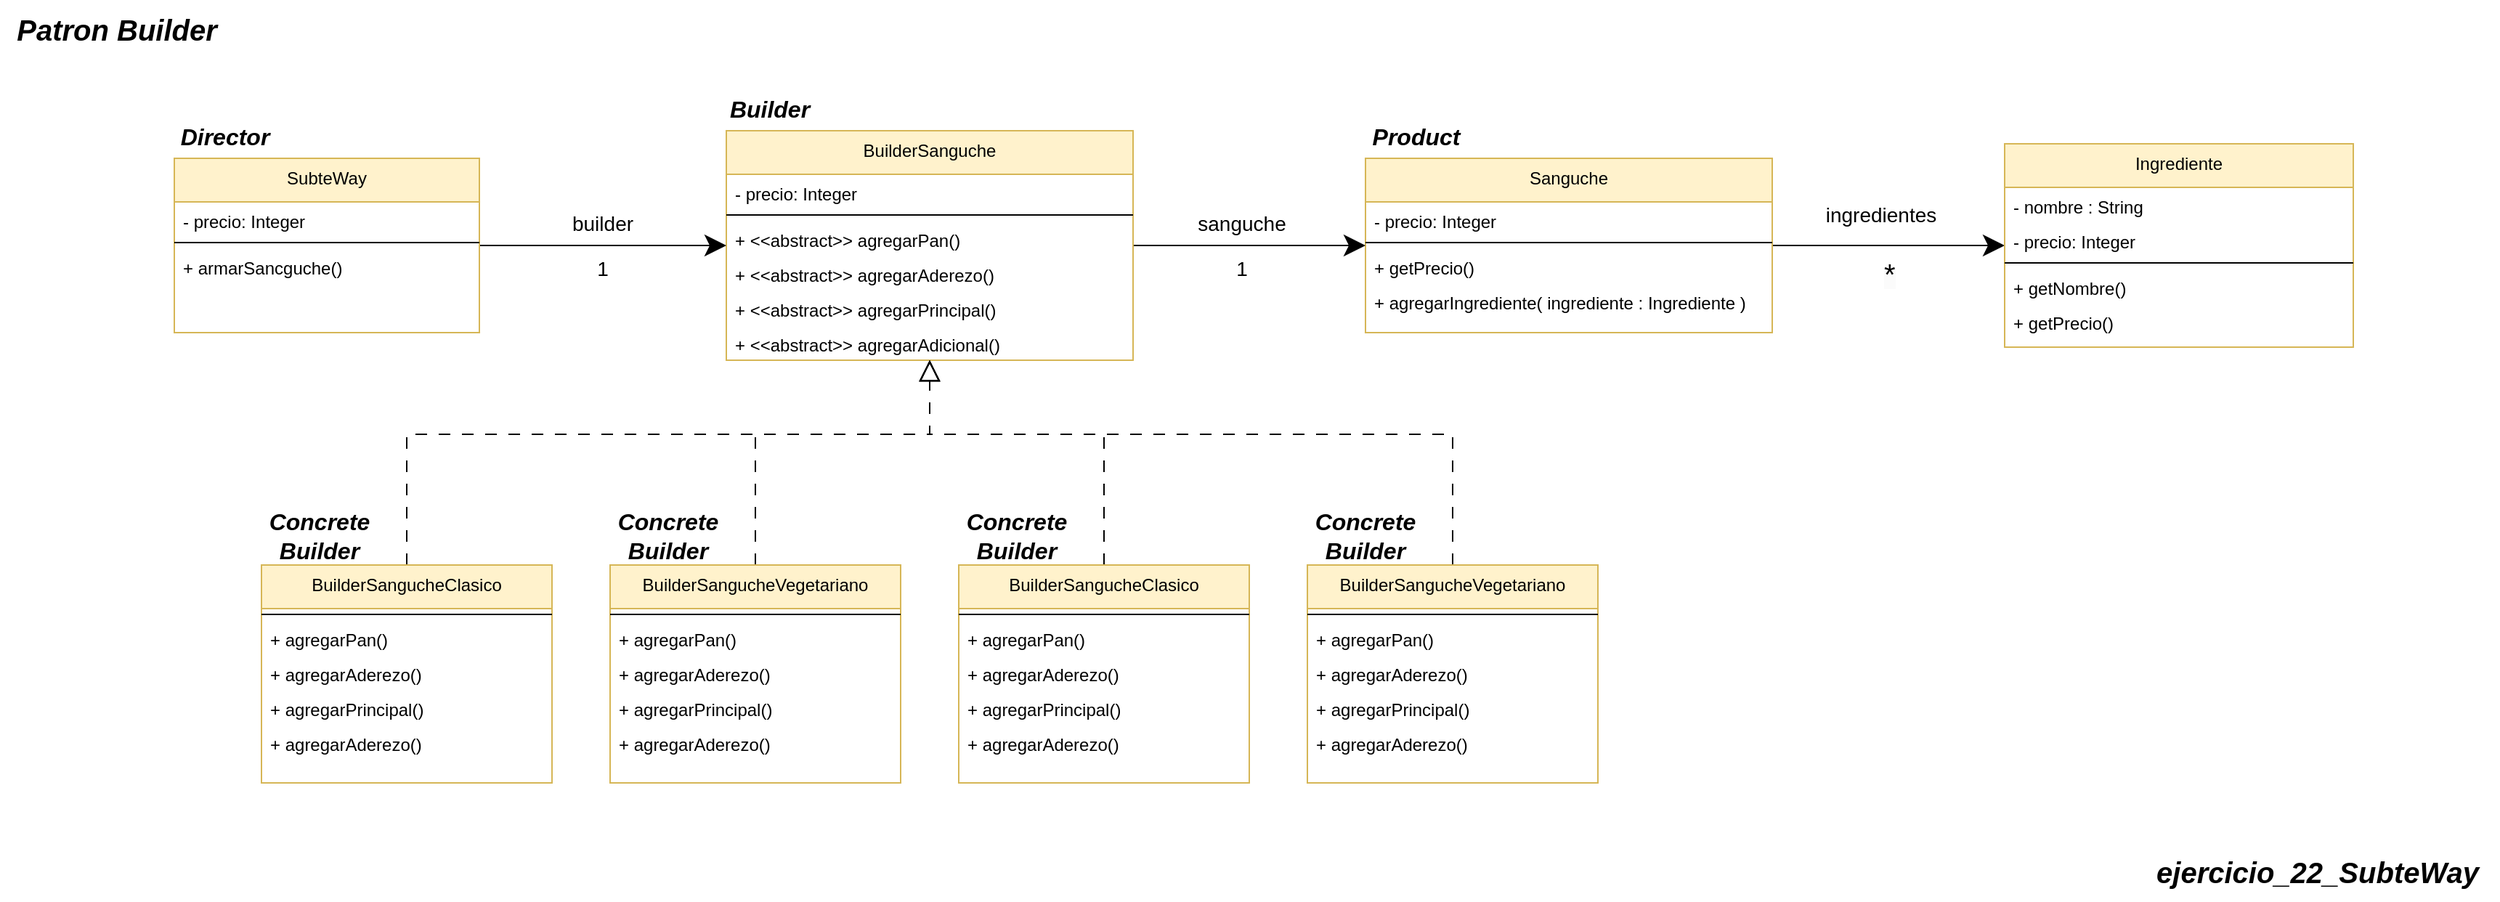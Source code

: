 <mxfile version="24.6.2" type="google">
  <diagram name="Page-1" id="5Fe1bXy7XkO1AJ4PdxeW">
    <mxGraphModel grid="1" page="1" gridSize="10" guides="1" tooltips="1" connect="1" arrows="1" fold="1" pageScale="1" pageWidth="850" pageHeight="1100" math="0" shadow="0">
      <root>
        <mxCell id="0" />
        <mxCell id="1" parent="0" />
        <mxCell id="X2My_VXnu280A-JcJ-9s-1" value="&lt;b style=&quot;&quot;&gt;&lt;i&gt;&lt;font style=&quot;font-size: 20px;&quot;&gt;Patron Builder&lt;/font&gt;&lt;/i&gt;&lt;/b&gt;" style="text;html=1;align=center;verticalAlign=middle;resizable=0;points=[];autosize=1;strokeColor=none;fillColor=none;" vertex="1" parent="1">
          <mxGeometry x="-960" y="-3400" width="160" height="40" as="geometry" />
        </mxCell>
        <mxCell id="X2My_VXnu280A-JcJ-9s-2" value="&lt;span style=&quot;font-size: 20px;&quot;&gt;&lt;b&gt;&lt;i&gt;ejercicio_22_SubteWay&lt;/i&gt;&lt;/b&gt;&lt;/span&gt;" style="text;html=1;align=center;verticalAlign=middle;resizable=0;points=[];autosize=1;strokeColor=none;fillColor=none;" vertex="1" parent="1">
          <mxGeometry x="510" y="-2820" width="250" height="40" as="geometry" />
        </mxCell>
        <mxCell id="X2My_VXnu280A-JcJ-9s-106" style="edgeStyle=orthogonalEdgeStyle;rounded=0;orthogonalLoop=1;jettySize=auto;html=1;endSize=12;startSize=12;" edge="1" parent="1" source="X2My_VXnu280A-JcJ-9s-69" target="X2My_VXnu280A-JcJ-9s-97">
          <mxGeometry relative="1" as="geometry" />
        </mxCell>
        <mxCell id="X2My_VXnu280A-JcJ-9s-69" value="Sanguche" style="swimlane;fontStyle=0;align=center;verticalAlign=top;childLayout=stackLayout;horizontal=1;startSize=30;horizontalStack=0;resizeParent=1;resizeLast=0;collapsible=1;marginBottom=0;rounded=0;shadow=0;strokeWidth=1;fillColor=#fff2cc;strokeColor=#d6b656;" vertex="1" parent="1">
          <mxGeometry x="-20" y="-3291" width="280" height="120" as="geometry">
            <mxRectangle x="110" y="-20" width="160" height="26" as="alternateBounds" />
          </mxGeometry>
        </mxCell>
        <mxCell id="X2My_VXnu280A-JcJ-9s-70" value="- precio: Integer" style="text;align=left;verticalAlign=top;spacingLeft=4;spacingRight=4;overflow=hidden;rotatable=0;points=[[0,0.5],[1,0.5]];portConstraint=eastwest;rounded=0;shadow=0;html=0;" vertex="1" parent="X2My_VXnu280A-JcJ-9s-69">
          <mxGeometry y="30" width="280" height="24" as="geometry" />
        </mxCell>
        <mxCell id="X2My_VXnu280A-JcJ-9s-71" value="" style="line;html=1;strokeWidth=1;align=left;verticalAlign=middle;spacingTop=-1;spacingLeft=3;spacingRight=3;rotatable=0;labelPosition=right;points=[];portConstraint=eastwest;" vertex="1" parent="X2My_VXnu280A-JcJ-9s-69">
          <mxGeometry y="54" width="280" height="8" as="geometry" />
        </mxCell>
        <mxCell id="X2My_VXnu280A-JcJ-9s-72" value="+ getPrecio()" style="text;align=left;verticalAlign=top;spacingLeft=4;spacingRight=4;overflow=hidden;rotatable=0;points=[[0,0.5],[1,0.5]];portConstraint=eastwest;rounded=0;shadow=0;html=0;" vertex="1" parent="X2My_VXnu280A-JcJ-9s-69">
          <mxGeometry y="62" width="280" height="24" as="geometry" />
        </mxCell>
        <mxCell id="X2My_VXnu280A-JcJ-9s-74" value="+ agregarIngrediente( ingrediente : Ingrediente )" style="text;align=left;verticalAlign=top;spacingLeft=4;spacingRight=4;overflow=hidden;rotatable=0;points=[[0,0.5],[1,0.5]];portConstraint=eastwest;rounded=0;shadow=0;html=0;" vertex="1" parent="X2My_VXnu280A-JcJ-9s-69">
          <mxGeometry y="86" width="280" height="24" as="geometry" />
        </mxCell>
        <mxCell id="X2My_VXnu280A-JcJ-9s-97" value="Ingrediente" style="swimlane;fontStyle=0;align=center;verticalAlign=top;childLayout=stackLayout;horizontal=1;startSize=30;horizontalStack=0;resizeParent=1;resizeLast=0;collapsible=1;marginBottom=0;rounded=0;shadow=0;strokeWidth=1;fillColor=#fff2cc;strokeColor=#d6b656;" vertex="1" parent="1">
          <mxGeometry x="420" y="-3301" width="240" height="140" as="geometry">
            <mxRectangle x="110" y="-20" width="160" height="26" as="alternateBounds" />
          </mxGeometry>
        </mxCell>
        <mxCell id="X2My_VXnu280A-JcJ-9s-103" value="- nombre : String" style="text;align=left;verticalAlign=top;spacingLeft=4;spacingRight=4;overflow=hidden;rotatable=0;points=[[0,0.5],[1,0.5]];portConstraint=eastwest;rounded=0;shadow=0;html=0;" vertex="1" parent="X2My_VXnu280A-JcJ-9s-97">
          <mxGeometry y="30" width="240" height="24" as="geometry" />
        </mxCell>
        <mxCell id="X2My_VXnu280A-JcJ-9s-102" value="- precio: Integer" style="text;align=left;verticalAlign=top;spacingLeft=4;spacingRight=4;overflow=hidden;rotatable=0;points=[[0,0.5],[1,0.5]];portConstraint=eastwest;rounded=0;shadow=0;html=0;" vertex="1" parent="X2My_VXnu280A-JcJ-9s-97">
          <mxGeometry y="54" width="240" height="24" as="geometry" />
        </mxCell>
        <mxCell id="X2My_VXnu280A-JcJ-9s-99" value="" style="line;html=1;strokeWidth=1;align=left;verticalAlign=middle;spacingTop=-1;spacingLeft=3;spacingRight=3;rotatable=0;labelPosition=right;points=[];portConstraint=eastwest;" vertex="1" parent="X2My_VXnu280A-JcJ-9s-97">
          <mxGeometry y="78" width="240" height="8" as="geometry" />
        </mxCell>
        <mxCell id="X2My_VXnu280A-JcJ-9s-104" value="+ getNombre()" style="text;align=left;verticalAlign=top;spacingLeft=4;spacingRight=4;overflow=hidden;rotatable=0;points=[[0,0.5],[1,0.5]];portConstraint=eastwest;rounded=0;shadow=0;html=0;" vertex="1" parent="X2My_VXnu280A-JcJ-9s-97">
          <mxGeometry y="86" width="240" height="24" as="geometry" />
        </mxCell>
        <mxCell id="X2My_VXnu280A-JcJ-9s-105" value="+ getPrecio()" style="text;align=left;verticalAlign=top;spacingLeft=4;spacingRight=4;overflow=hidden;rotatable=0;points=[[0,0.5],[1,0.5]];portConstraint=eastwest;rounded=0;shadow=0;html=0;" vertex="1" parent="X2My_VXnu280A-JcJ-9s-97">
          <mxGeometry y="110" width="240" height="24" as="geometry" />
        </mxCell>
        <mxCell id="X2My_VXnu280A-JcJ-9s-107" value="ingredientes" style="text;html=1;align=center;verticalAlign=middle;whiteSpace=wrap;rounded=0;fontSize=14;" vertex="1" parent="1">
          <mxGeometry x="290" y="-3261" width="90" height="18.75" as="geometry" />
        </mxCell>
        <mxCell id="X2My_VXnu280A-JcJ-9s-108" value="&lt;span style=&quot;color: rgb(0, 0, 0); font-family: Helvetica; font-style: normal; font-variant-ligatures: normal; font-variant-caps: normal; font-weight: 400; letter-spacing: normal; orphans: 2; text-align: center; text-indent: 0px; text-transform: none; widows: 2; word-spacing: 0px; -webkit-text-stroke-width: 0px; white-space: normal; background-color: rgb(251, 251, 251); text-decoration-thickness: initial; text-decoration-style: initial; text-decoration-color: initial; float: none; display: inline !important;&quot;&gt;&lt;font style=&quot;font-size: 20px;&quot;&gt;*&lt;/font&gt;&lt;/span&gt;" style="text;whiteSpace=wrap;html=1;" vertex="1" parent="1">
          <mxGeometry x="335" y="-3229.75" width="20" height="30" as="geometry" />
        </mxCell>
        <mxCell id="X2My_VXnu280A-JcJ-9s-114" style="edgeStyle=orthogonalEdgeStyle;rounded=0;orthogonalLoop=1;jettySize=auto;html=1;endSize=12;startSize=12;" edge="1" parent="1" source="X2My_VXnu280A-JcJ-9s-109" target="X2My_VXnu280A-JcJ-9s-69">
          <mxGeometry relative="1" as="geometry" />
        </mxCell>
        <mxCell id="X2My_VXnu280A-JcJ-9s-109" value="BuilderSanguche" style="swimlane;fontStyle=0;align=center;verticalAlign=top;childLayout=stackLayout;horizontal=1;startSize=30;horizontalStack=0;resizeParent=1;resizeLast=0;collapsible=1;marginBottom=0;rounded=0;shadow=0;strokeWidth=1;fillColor=#fff2cc;strokeColor=#d6b656;" vertex="1" parent="1">
          <mxGeometry x="-460" y="-3310" width="280" height="158" as="geometry">
            <mxRectangle x="110" y="-20" width="160" height="26" as="alternateBounds" />
          </mxGeometry>
        </mxCell>
        <mxCell id="X2My_VXnu280A-JcJ-9s-110" value="- precio: Integer" style="text;align=left;verticalAlign=top;spacingLeft=4;spacingRight=4;overflow=hidden;rotatable=0;points=[[0,0.5],[1,0.5]];portConstraint=eastwest;rounded=0;shadow=0;html=0;" vertex="1" parent="X2My_VXnu280A-JcJ-9s-109">
          <mxGeometry y="30" width="280" height="24" as="geometry" />
        </mxCell>
        <mxCell id="X2My_VXnu280A-JcJ-9s-111" value="" style="line;html=1;strokeWidth=1;align=left;verticalAlign=middle;spacingTop=-1;spacingLeft=3;spacingRight=3;rotatable=0;labelPosition=right;points=[];portConstraint=eastwest;" vertex="1" parent="X2My_VXnu280A-JcJ-9s-109">
          <mxGeometry y="54" width="280" height="8" as="geometry" />
        </mxCell>
        <mxCell id="X2My_VXnu280A-JcJ-9s-157" value="+ &lt;&lt;abstract&gt;&gt; agregarPan()" style="text;align=left;verticalAlign=top;spacingLeft=4;spacingRight=4;overflow=hidden;rotatable=0;points=[[0,0.5],[1,0.5]];portConstraint=eastwest;rounded=0;shadow=0;html=0;" vertex="1" parent="X2My_VXnu280A-JcJ-9s-109">
          <mxGeometry y="62" width="280" height="24" as="geometry" />
        </mxCell>
        <mxCell id="X2My_VXnu280A-JcJ-9s-158" value="+ &lt;&lt;abstract&gt;&gt; agregarAderezo()" style="text;align=left;verticalAlign=top;spacingLeft=4;spacingRight=4;overflow=hidden;rotatable=0;points=[[0,0.5],[1,0.5]];portConstraint=eastwest;rounded=0;shadow=0;html=0;" vertex="1" parent="X2My_VXnu280A-JcJ-9s-109">
          <mxGeometry y="86" width="280" height="24" as="geometry" />
        </mxCell>
        <mxCell id="X2My_VXnu280A-JcJ-9s-159" value="+ &lt;&lt;abstract&gt;&gt; agregarPrincipal()" style="text;align=left;verticalAlign=top;spacingLeft=4;spacingRight=4;overflow=hidden;rotatable=0;points=[[0,0.5],[1,0.5]];portConstraint=eastwest;rounded=0;shadow=0;html=0;" vertex="1" parent="X2My_VXnu280A-JcJ-9s-109">
          <mxGeometry y="110" width="280" height="24" as="geometry" />
        </mxCell>
        <mxCell id="X2My_VXnu280A-JcJ-9s-160" value="+ &lt;&lt;abstract&gt;&gt; agregarAdicional()" style="text;align=left;verticalAlign=top;spacingLeft=4;spacingRight=4;overflow=hidden;rotatable=0;points=[[0,0.5],[1,0.5]];portConstraint=eastwest;rounded=0;shadow=0;html=0;" vertex="1" parent="X2My_VXnu280A-JcJ-9s-109">
          <mxGeometry y="134" width="280" height="24" as="geometry" />
        </mxCell>
        <mxCell id="X2My_VXnu280A-JcJ-9s-115" value="sanguche" style="text;html=1;align=center;verticalAlign=middle;whiteSpace=wrap;rounded=0;fontSize=14;" vertex="1" parent="1">
          <mxGeometry x="-150" y="-3261" width="90" height="30" as="geometry" />
        </mxCell>
        <mxCell id="X2My_VXnu280A-JcJ-9s-116" value="1" style="text;html=1;align=center;verticalAlign=middle;whiteSpace=wrap;rounded=0;fontSize=14;" vertex="1" parent="1">
          <mxGeometry x="-130" y="-3231" width="50" height="31.25" as="geometry" />
        </mxCell>
        <mxCell id="X2My_VXnu280A-JcJ-9s-122" style="edgeStyle=orthogonalEdgeStyle;rounded=0;orthogonalLoop=1;jettySize=auto;html=1;endSize=12;startSize=12;" edge="1" parent="1" source="X2My_VXnu280A-JcJ-9s-117" target="X2My_VXnu280A-JcJ-9s-109">
          <mxGeometry relative="1" as="geometry" />
        </mxCell>
        <mxCell id="X2My_VXnu280A-JcJ-9s-117" value="SubteWay" style="swimlane;fontStyle=0;align=center;verticalAlign=top;childLayout=stackLayout;horizontal=1;startSize=30;horizontalStack=0;resizeParent=1;resizeLast=0;collapsible=1;marginBottom=0;rounded=0;shadow=0;strokeWidth=1;fillColor=#fff2cc;strokeColor=#d6b656;" vertex="1" parent="1">
          <mxGeometry x="-840" y="-3291" width="210" height="120" as="geometry">
            <mxRectangle x="110" y="-20" width="160" height="26" as="alternateBounds" />
          </mxGeometry>
        </mxCell>
        <mxCell id="X2My_VXnu280A-JcJ-9s-118" value="- precio: Integer" style="text;align=left;verticalAlign=top;spacingLeft=4;spacingRight=4;overflow=hidden;rotatable=0;points=[[0,0.5],[1,0.5]];portConstraint=eastwest;rounded=0;shadow=0;html=0;" vertex="1" parent="X2My_VXnu280A-JcJ-9s-117">
          <mxGeometry y="30" width="210" height="24" as="geometry" />
        </mxCell>
        <mxCell id="X2My_VXnu280A-JcJ-9s-119" value="" style="line;html=1;strokeWidth=1;align=left;verticalAlign=middle;spacingTop=-1;spacingLeft=3;spacingRight=3;rotatable=0;labelPosition=right;points=[];portConstraint=eastwest;" vertex="1" parent="X2My_VXnu280A-JcJ-9s-117">
          <mxGeometry y="54" width="210" height="8" as="geometry" />
        </mxCell>
        <mxCell id="X2My_VXnu280A-JcJ-9s-120" value="+ armarSancguche()" style="text;align=left;verticalAlign=top;spacingLeft=4;spacingRight=4;overflow=hidden;rotatable=0;points=[[0,0.5],[1,0.5]];portConstraint=eastwest;rounded=0;shadow=0;html=0;" vertex="1" parent="X2My_VXnu280A-JcJ-9s-117">
          <mxGeometry y="62" width="210" height="24" as="geometry" />
        </mxCell>
        <mxCell id="X2My_VXnu280A-JcJ-9s-123" value="builder" style="text;html=1;align=center;verticalAlign=middle;whiteSpace=wrap;rounded=0;fontSize=14;" vertex="1" parent="1">
          <mxGeometry x="-590" y="-3261" width="90" height="30" as="geometry" />
        </mxCell>
        <mxCell id="X2My_VXnu280A-JcJ-9s-124" value="1" style="text;html=1;align=center;verticalAlign=middle;whiteSpace=wrap;rounded=0;fontSize=14;" vertex="1" parent="1">
          <mxGeometry x="-570" y="-3231" width="50" height="31.25" as="geometry" />
        </mxCell>
        <mxCell id="X2My_VXnu280A-JcJ-9s-182" style="edgeStyle=orthogonalEdgeStyle;rounded=0;orthogonalLoop=1;jettySize=auto;html=1;endSize=12;startSize=12;endArrow=block;endFill=0;dashed=1;dashPattern=8 8;" edge="1" parent="1" source="X2My_VXnu280A-JcJ-9s-126" target="X2My_VXnu280A-JcJ-9s-109">
          <mxGeometry relative="1" as="geometry">
            <Array as="points">
              <mxPoint x="-680" y="-3101" />
              <mxPoint x="-320" y="-3101" />
            </Array>
          </mxGeometry>
        </mxCell>
        <mxCell id="X2My_VXnu280A-JcJ-9s-126" value="BuilderSangucheClasico" style="swimlane;fontStyle=0;align=center;verticalAlign=top;childLayout=stackLayout;horizontal=1;startSize=30;horizontalStack=0;resizeParent=1;resizeLast=0;collapsible=1;marginBottom=0;rounded=0;shadow=0;strokeWidth=1;fillColor=#fff2cc;strokeColor=#d6b656;" vertex="1" parent="1">
          <mxGeometry x="-780" y="-3011" width="200" height="150" as="geometry">
            <mxRectangle x="110" y="-20" width="160" height="26" as="alternateBounds" />
          </mxGeometry>
        </mxCell>
        <mxCell id="X2My_VXnu280A-JcJ-9s-128" value="" style="line;html=1;strokeWidth=1;align=left;verticalAlign=middle;spacingTop=-1;spacingLeft=3;spacingRight=3;rotatable=0;labelPosition=right;points=[];portConstraint=eastwest;" vertex="1" parent="X2My_VXnu280A-JcJ-9s-126">
          <mxGeometry y="30" width="200" height="8" as="geometry" />
        </mxCell>
        <mxCell id="X2My_VXnu280A-JcJ-9s-112" value="+ agregarPan()" style="text;align=left;verticalAlign=top;spacingLeft=4;spacingRight=4;overflow=hidden;rotatable=0;points=[[0,0.5],[1,0.5]];portConstraint=eastwest;rounded=0;shadow=0;html=0;" vertex="1" parent="X2My_VXnu280A-JcJ-9s-126">
          <mxGeometry y="38" width="200" height="24" as="geometry" />
        </mxCell>
        <mxCell id="X2My_VXnu280A-JcJ-9s-113" value="+ agregarAderezo()" style="text;align=left;verticalAlign=top;spacingLeft=4;spacingRight=4;overflow=hidden;rotatable=0;points=[[0,0.5],[1,0.5]];portConstraint=eastwest;rounded=0;shadow=0;html=0;" vertex="1" parent="X2My_VXnu280A-JcJ-9s-126">
          <mxGeometry y="62" width="200" height="24" as="geometry" />
        </mxCell>
        <mxCell id="X2My_VXnu280A-JcJ-9s-151" value="+ agregarPrincipal()" style="text;align=left;verticalAlign=top;spacingLeft=4;spacingRight=4;overflow=hidden;rotatable=0;points=[[0,0.5],[1,0.5]];portConstraint=eastwest;rounded=0;shadow=0;html=0;" vertex="1" parent="X2My_VXnu280A-JcJ-9s-126">
          <mxGeometry y="86" width="200" height="24" as="geometry" />
        </mxCell>
        <mxCell id="X2My_VXnu280A-JcJ-9s-152" value="+ agregarAderezo()" style="text;align=left;verticalAlign=top;spacingLeft=4;spacingRight=4;overflow=hidden;rotatable=0;points=[[0,0.5],[1,0.5]];portConstraint=eastwest;rounded=0;shadow=0;html=0;" vertex="1" parent="X2My_VXnu280A-JcJ-9s-126">
          <mxGeometry y="110" width="200" height="24" as="geometry" />
        </mxCell>
        <mxCell id="X2My_VXnu280A-JcJ-9s-179" style="edgeStyle=orthogonalEdgeStyle;rounded=0;orthogonalLoop=1;jettySize=auto;html=1;endSize=12;startSize=12;endArrow=block;endFill=0;dashed=1;dashPattern=8 8;" edge="1" parent="1" source="X2My_VXnu280A-JcJ-9s-161" target="X2My_VXnu280A-JcJ-9s-109">
          <mxGeometry relative="1" as="geometry">
            <Array as="points">
              <mxPoint x="-440" y="-3101" />
              <mxPoint x="-320" y="-3101" />
            </Array>
          </mxGeometry>
        </mxCell>
        <mxCell id="X2My_VXnu280A-JcJ-9s-161" value="BuilderSangucheVegetariano" style="swimlane;fontStyle=0;align=center;verticalAlign=top;childLayout=stackLayout;horizontal=1;startSize=30;horizontalStack=0;resizeParent=1;resizeLast=0;collapsible=1;marginBottom=0;rounded=0;shadow=0;strokeWidth=1;fillColor=#fff2cc;strokeColor=#d6b656;" vertex="1" parent="1">
          <mxGeometry x="-540" y="-3011" width="200" height="150" as="geometry">
            <mxRectangle x="110" y="-20" width="160" height="26" as="alternateBounds" />
          </mxGeometry>
        </mxCell>
        <mxCell id="X2My_VXnu280A-JcJ-9s-162" value="" style="line;html=1;strokeWidth=1;align=left;verticalAlign=middle;spacingTop=-1;spacingLeft=3;spacingRight=3;rotatable=0;labelPosition=right;points=[];portConstraint=eastwest;" vertex="1" parent="X2My_VXnu280A-JcJ-9s-161">
          <mxGeometry y="30" width="200" height="8" as="geometry" />
        </mxCell>
        <mxCell id="X2My_VXnu280A-JcJ-9s-163" value="+ agregarPan()" style="text;align=left;verticalAlign=top;spacingLeft=4;spacingRight=4;overflow=hidden;rotatable=0;points=[[0,0.5],[1,0.5]];portConstraint=eastwest;rounded=0;shadow=0;html=0;" vertex="1" parent="X2My_VXnu280A-JcJ-9s-161">
          <mxGeometry y="38" width="200" height="24" as="geometry" />
        </mxCell>
        <mxCell id="X2My_VXnu280A-JcJ-9s-164" value="+ agregarAderezo()" style="text;align=left;verticalAlign=top;spacingLeft=4;spacingRight=4;overflow=hidden;rotatable=0;points=[[0,0.5],[1,0.5]];portConstraint=eastwest;rounded=0;shadow=0;html=0;" vertex="1" parent="X2My_VXnu280A-JcJ-9s-161">
          <mxGeometry y="62" width="200" height="24" as="geometry" />
        </mxCell>
        <mxCell id="X2My_VXnu280A-JcJ-9s-165" value="+ agregarPrincipal()" style="text;align=left;verticalAlign=top;spacingLeft=4;spacingRight=4;overflow=hidden;rotatable=0;points=[[0,0.5],[1,0.5]];portConstraint=eastwest;rounded=0;shadow=0;html=0;" vertex="1" parent="X2My_VXnu280A-JcJ-9s-161">
          <mxGeometry y="86" width="200" height="24" as="geometry" />
        </mxCell>
        <mxCell id="X2My_VXnu280A-JcJ-9s-166" value="+ agregarAderezo()" style="text;align=left;verticalAlign=top;spacingLeft=4;spacingRight=4;overflow=hidden;rotatable=0;points=[[0,0.5],[1,0.5]];portConstraint=eastwest;rounded=0;shadow=0;html=0;" vertex="1" parent="X2My_VXnu280A-JcJ-9s-161">
          <mxGeometry y="110" width="200" height="24" as="geometry" />
        </mxCell>
        <mxCell id="X2My_VXnu280A-JcJ-9s-180" style="edgeStyle=orthogonalEdgeStyle;rounded=0;orthogonalLoop=1;jettySize=auto;html=1;endSize=12;startSize=12;endArrow=block;endFill=0;dashed=1;dashPattern=8 8;" edge="1" parent="1" source="X2My_VXnu280A-JcJ-9s-167" target="X2My_VXnu280A-JcJ-9s-109">
          <mxGeometry relative="1" as="geometry">
            <Array as="points">
              <mxPoint x="-200" y="-3101" />
              <mxPoint x="-320" y="-3101" />
            </Array>
          </mxGeometry>
        </mxCell>
        <mxCell id="X2My_VXnu280A-JcJ-9s-167" value="BuilderSangucheClasico" style="swimlane;fontStyle=0;align=center;verticalAlign=top;childLayout=stackLayout;horizontal=1;startSize=30;horizontalStack=0;resizeParent=1;resizeLast=0;collapsible=1;marginBottom=0;rounded=0;shadow=0;strokeWidth=1;fillColor=#fff2cc;strokeColor=#d6b656;" vertex="1" parent="1">
          <mxGeometry x="-300" y="-3011" width="200" height="150" as="geometry">
            <mxRectangle x="110" y="-20" width="160" height="26" as="alternateBounds" />
          </mxGeometry>
        </mxCell>
        <mxCell id="X2My_VXnu280A-JcJ-9s-168" value="" style="line;html=1;strokeWidth=1;align=left;verticalAlign=middle;spacingTop=-1;spacingLeft=3;spacingRight=3;rotatable=0;labelPosition=right;points=[];portConstraint=eastwest;" vertex="1" parent="X2My_VXnu280A-JcJ-9s-167">
          <mxGeometry y="30" width="200" height="8" as="geometry" />
        </mxCell>
        <mxCell id="X2My_VXnu280A-JcJ-9s-169" value="+ agregarPan()" style="text;align=left;verticalAlign=top;spacingLeft=4;spacingRight=4;overflow=hidden;rotatable=0;points=[[0,0.5],[1,0.5]];portConstraint=eastwest;rounded=0;shadow=0;html=0;" vertex="1" parent="X2My_VXnu280A-JcJ-9s-167">
          <mxGeometry y="38" width="200" height="24" as="geometry" />
        </mxCell>
        <mxCell id="X2My_VXnu280A-JcJ-9s-170" value="+ agregarAderezo()" style="text;align=left;verticalAlign=top;spacingLeft=4;spacingRight=4;overflow=hidden;rotatable=0;points=[[0,0.5],[1,0.5]];portConstraint=eastwest;rounded=0;shadow=0;html=0;" vertex="1" parent="X2My_VXnu280A-JcJ-9s-167">
          <mxGeometry y="62" width="200" height="24" as="geometry" />
        </mxCell>
        <mxCell id="X2My_VXnu280A-JcJ-9s-171" value="+ agregarPrincipal()" style="text;align=left;verticalAlign=top;spacingLeft=4;spacingRight=4;overflow=hidden;rotatable=0;points=[[0,0.5],[1,0.5]];portConstraint=eastwest;rounded=0;shadow=0;html=0;" vertex="1" parent="X2My_VXnu280A-JcJ-9s-167">
          <mxGeometry y="86" width="200" height="24" as="geometry" />
        </mxCell>
        <mxCell id="X2My_VXnu280A-JcJ-9s-172" value="+ agregarAderezo()" style="text;align=left;verticalAlign=top;spacingLeft=4;spacingRight=4;overflow=hidden;rotatable=0;points=[[0,0.5],[1,0.5]];portConstraint=eastwest;rounded=0;shadow=0;html=0;" vertex="1" parent="X2My_VXnu280A-JcJ-9s-167">
          <mxGeometry y="110" width="200" height="24" as="geometry" />
        </mxCell>
        <mxCell id="X2My_VXnu280A-JcJ-9s-181" style="edgeStyle=orthogonalEdgeStyle;rounded=0;orthogonalLoop=1;jettySize=auto;html=1;endSize=12;startSize=12;endArrow=block;endFill=0;dashed=1;dashPattern=8 8;" edge="1" parent="1" source="X2My_VXnu280A-JcJ-9s-173" target="X2My_VXnu280A-JcJ-9s-109">
          <mxGeometry relative="1" as="geometry">
            <Array as="points">
              <mxPoint x="40" y="-3101" />
              <mxPoint x="-320" y="-3101" />
            </Array>
          </mxGeometry>
        </mxCell>
        <mxCell id="X2My_VXnu280A-JcJ-9s-173" value="BuilderSangucheVegetariano" style="swimlane;fontStyle=0;align=center;verticalAlign=top;childLayout=stackLayout;horizontal=1;startSize=30;horizontalStack=0;resizeParent=1;resizeLast=0;collapsible=1;marginBottom=0;rounded=0;shadow=0;strokeWidth=1;fillColor=#fff2cc;strokeColor=#d6b656;" vertex="1" parent="1">
          <mxGeometry x="-60" y="-3011" width="200" height="150" as="geometry">
            <mxRectangle x="110" y="-20" width="160" height="26" as="alternateBounds" />
          </mxGeometry>
        </mxCell>
        <mxCell id="X2My_VXnu280A-JcJ-9s-174" value="" style="line;html=1;strokeWidth=1;align=left;verticalAlign=middle;spacingTop=-1;spacingLeft=3;spacingRight=3;rotatable=0;labelPosition=right;points=[];portConstraint=eastwest;" vertex="1" parent="X2My_VXnu280A-JcJ-9s-173">
          <mxGeometry y="30" width="200" height="8" as="geometry" />
        </mxCell>
        <mxCell id="X2My_VXnu280A-JcJ-9s-175" value="+ agregarPan()" style="text;align=left;verticalAlign=top;spacingLeft=4;spacingRight=4;overflow=hidden;rotatable=0;points=[[0,0.5],[1,0.5]];portConstraint=eastwest;rounded=0;shadow=0;html=0;" vertex="1" parent="X2My_VXnu280A-JcJ-9s-173">
          <mxGeometry y="38" width="200" height="24" as="geometry" />
        </mxCell>
        <mxCell id="X2My_VXnu280A-JcJ-9s-176" value="+ agregarAderezo()" style="text;align=left;verticalAlign=top;spacingLeft=4;spacingRight=4;overflow=hidden;rotatable=0;points=[[0,0.5],[1,0.5]];portConstraint=eastwest;rounded=0;shadow=0;html=0;" vertex="1" parent="X2My_VXnu280A-JcJ-9s-173">
          <mxGeometry y="62" width="200" height="24" as="geometry" />
        </mxCell>
        <mxCell id="X2My_VXnu280A-JcJ-9s-177" value="+ agregarPrincipal()" style="text;align=left;verticalAlign=top;spacingLeft=4;spacingRight=4;overflow=hidden;rotatable=0;points=[[0,0.5],[1,0.5]];portConstraint=eastwest;rounded=0;shadow=0;html=0;" vertex="1" parent="X2My_VXnu280A-JcJ-9s-173">
          <mxGeometry y="86" width="200" height="24" as="geometry" />
        </mxCell>
        <mxCell id="X2My_VXnu280A-JcJ-9s-178" value="+ agregarAderezo()" style="text;align=left;verticalAlign=top;spacingLeft=4;spacingRight=4;overflow=hidden;rotatable=0;points=[[0,0.5],[1,0.5]];portConstraint=eastwest;rounded=0;shadow=0;html=0;" vertex="1" parent="X2My_VXnu280A-JcJ-9s-173">
          <mxGeometry y="110" width="200" height="24" as="geometry" />
        </mxCell>
        <mxCell id="X2My_VXnu280A-JcJ-9s-183" value="&lt;b style=&quot;font-size: 16px;&quot;&gt;&lt;i style=&quot;font-size: 16px;&quot;&gt;Concrete&lt;/i&gt;&lt;/b&gt;&lt;div&gt;&lt;b style=&quot;font-size: 16px;&quot;&gt;&lt;i style=&quot;font-size: 16px;&quot;&gt;Builder&lt;/i&gt;&lt;/b&gt;&lt;/div&gt;" style="text;html=1;align=center;verticalAlign=middle;whiteSpace=wrap;rounded=0;fontSize=16;" vertex="1" parent="1">
          <mxGeometry x="-780" y="-3051" width="80" height="40" as="geometry" />
        </mxCell>
        <mxCell id="X2My_VXnu280A-JcJ-9s-184" value="&lt;b style=&quot;font-size: 16px;&quot;&gt;&lt;i style=&quot;font-size: 16px;&quot;&gt;Concrete&lt;/i&gt;&lt;/b&gt;&lt;div&gt;&lt;b style=&quot;font-size: 16px;&quot;&gt;&lt;i style=&quot;font-size: 16px;&quot;&gt;Builder&lt;/i&gt;&lt;/b&gt;&lt;/div&gt;" style="text;html=1;align=center;verticalAlign=middle;whiteSpace=wrap;rounded=0;fontSize=16;" vertex="1" parent="1">
          <mxGeometry x="-540" y="-3051" width="80" height="40" as="geometry" />
        </mxCell>
        <mxCell id="X2My_VXnu280A-JcJ-9s-185" value="&lt;b style=&quot;font-size: 16px;&quot;&gt;&lt;i style=&quot;font-size: 16px;&quot;&gt;Concrete&lt;/i&gt;&lt;/b&gt;&lt;div&gt;&lt;b style=&quot;font-size: 16px;&quot;&gt;&lt;i style=&quot;font-size: 16px;&quot;&gt;Builder&lt;/i&gt;&lt;/b&gt;&lt;/div&gt;" style="text;html=1;align=center;verticalAlign=middle;whiteSpace=wrap;rounded=0;fontSize=16;" vertex="1" parent="1">
          <mxGeometry x="-300" y="-3051" width="80" height="40" as="geometry" />
        </mxCell>
        <mxCell id="X2My_VXnu280A-JcJ-9s-186" value="&lt;b style=&quot;font-size: 16px;&quot;&gt;&lt;i style=&quot;font-size: 16px;&quot;&gt;Concrete&lt;/i&gt;&lt;/b&gt;&lt;div&gt;&lt;b style=&quot;font-size: 16px;&quot;&gt;&lt;i style=&quot;font-size: 16px;&quot;&gt;Builder&lt;/i&gt;&lt;/b&gt;&lt;/div&gt;" style="text;html=1;align=center;verticalAlign=middle;whiteSpace=wrap;rounded=0;fontSize=16;" vertex="1" parent="1">
          <mxGeometry x="-60" y="-3051" width="80" height="40" as="geometry" />
        </mxCell>
        <mxCell id="X2My_VXnu280A-JcJ-9s-187" value="&lt;b style=&quot;background-color: initial;&quot;&gt;&lt;i&gt;Builder&lt;/i&gt;&lt;/b&gt;" style="text;html=1;align=center;verticalAlign=middle;whiteSpace=wrap;rounded=0;fontSize=16;" vertex="1" parent="1">
          <mxGeometry x="-460" y="-3340" width="60" height="30" as="geometry" />
        </mxCell>
        <mxCell id="X2My_VXnu280A-JcJ-9s-188" value="&lt;b style=&quot;background-color: initial;&quot;&gt;&lt;i&gt;Product&lt;/i&gt;&lt;/b&gt;" style="text;html=1;align=center;verticalAlign=middle;whiteSpace=wrap;rounded=0;fontSize=16;" vertex="1" parent="1">
          <mxGeometry x="-20" y="-3321" width="70" height="30" as="geometry" />
        </mxCell>
        <mxCell id="X2My_VXnu280A-JcJ-9s-189" value="&lt;b style=&quot;background-color: initial;&quot;&gt;&lt;i&gt;Director&lt;/i&gt;&lt;/b&gt;" style="text;html=1;align=center;verticalAlign=middle;whiteSpace=wrap;rounded=0;fontSize=16;" vertex="1" parent="1">
          <mxGeometry x="-840" y="-3321" width="70" height="30" as="geometry" />
        </mxCell>
      </root>
    </mxGraphModel>
  </diagram>
</mxfile>
